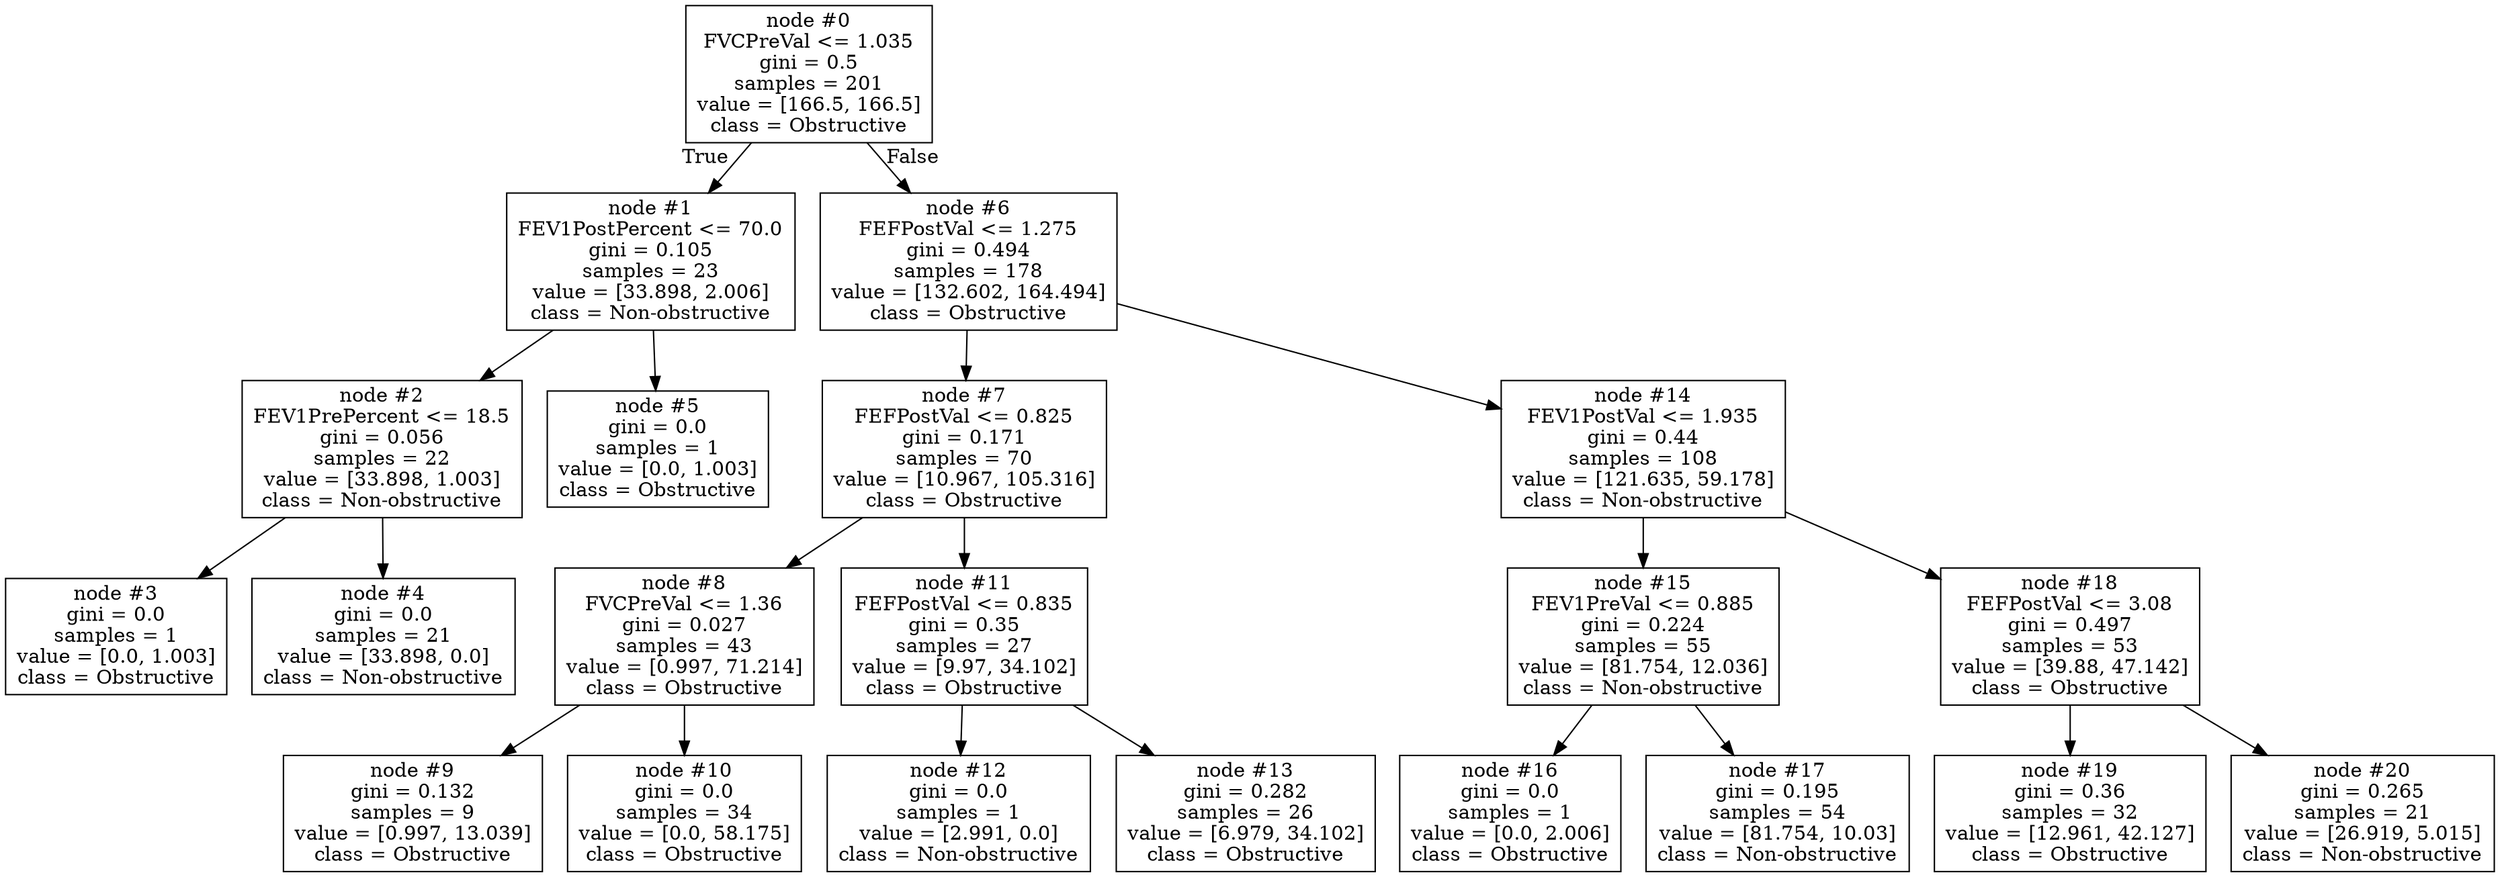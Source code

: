 digraph Tree {
node [shape=box] ;
0 [label="node #0\nFVCPreVal <= 1.035\ngini = 0.5\nsamples = 201\nvalue = [166.5, 166.5]\nclass = Obstructive"] ;
1 [label="node #1\nFEV1PostPercent <= 70.0\ngini = 0.105\nsamples = 23\nvalue = [33.898, 2.006]\nclass = Non-obstructive"] ;
0 -> 1 [labeldistance=2.5, labelangle=45, headlabel="True"] ;
2 [label="node #2\nFEV1PrePercent <= 18.5\ngini = 0.056\nsamples = 22\nvalue = [33.898, 1.003]\nclass = Non-obstructive"] ;
1 -> 2 ;
3 [label="node #3\ngini = 0.0\nsamples = 1\nvalue = [0.0, 1.003]\nclass = Obstructive"] ;
2 -> 3 ;
4 [label="node #4\ngini = 0.0\nsamples = 21\nvalue = [33.898, 0.0]\nclass = Non-obstructive"] ;
2 -> 4 ;
5 [label="node #5\ngini = 0.0\nsamples = 1\nvalue = [0.0, 1.003]\nclass = Obstructive"] ;
1 -> 5 ;
6 [label="node #6\nFEFPostVal <= 1.275\ngini = 0.494\nsamples = 178\nvalue = [132.602, 164.494]\nclass = Obstructive"] ;
0 -> 6 [labeldistance=2.5, labelangle=-45, headlabel="False"] ;
7 [label="node #7\nFEFPostVal <= 0.825\ngini = 0.171\nsamples = 70\nvalue = [10.967, 105.316]\nclass = Obstructive"] ;
6 -> 7 ;
8 [label="node #8\nFVCPreVal <= 1.36\ngini = 0.027\nsamples = 43\nvalue = [0.997, 71.214]\nclass = Obstructive"] ;
7 -> 8 ;
9 [label="node #9\ngini = 0.132\nsamples = 9\nvalue = [0.997, 13.039]\nclass = Obstructive"] ;
8 -> 9 ;
10 [label="node #10\ngini = 0.0\nsamples = 34\nvalue = [0.0, 58.175]\nclass = Obstructive"] ;
8 -> 10 ;
11 [label="node #11\nFEFPostVal <= 0.835\ngini = 0.35\nsamples = 27\nvalue = [9.97, 34.102]\nclass = Obstructive"] ;
7 -> 11 ;
12 [label="node #12\ngini = 0.0\nsamples = 1\nvalue = [2.991, 0.0]\nclass = Non-obstructive"] ;
11 -> 12 ;
13 [label="node #13\ngini = 0.282\nsamples = 26\nvalue = [6.979, 34.102]\nclass = Obstructive"] ;
11 -> 13 ;
14 [label="node #14\nFEV1PostVal <= 1.935\ngini = 0.44\nsamples = 108\nvalue = [121.635, 59.178]\nclass = Non-obstructive"] ;
6 -> 14 ;
15 [label="node #15\nFEV1PreVal <= 0.885\ngini = 0.224\nsamples = 55\nvalue = [81.754, 12.036]\nclass = Non-obstructive"] ;
14 -> 15 ;
16 [label="node #16\ngini = 0.0\nsamples = 1\nvalue = [0.0, 2.006]\nclass = Obstructive"] ;
15 -> 16 ;
17 [label="node #17\ngini = 0.195\nsamples = 54\nvalue = [81.754, 10.03]\nclass = Non-obstructive"] ;
15 -> 17 ;
18 [label="node #18\nFEFPostVal <= 3.08\ngini = 0.497\nsamples = 53\nvalue = [39.88, 47.142]\nclass = Obstructive"] ;
14 -> 18 ;
19 [label="node #19\ngini = 0.36\nsamples = 32\nvalue = [12.961, 42.127]\nclass = Obstructive"] ;
18 -> 19 ;
20 [label="node #20\ngini = 0.265\nsamples = 21\nvalue = [26.919, 5.015]\nclass = Non-obstructive"] ;
18 -> 20 ;
}